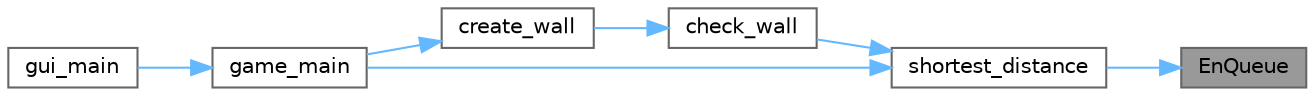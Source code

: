 digraph "EnQueue"
{
 // LATEX_PDF_SIZE
  bgcolor="transparent";
  edge [fontname=Helvetica,fontsize=10,labelfontname=Helvetica,labelfontsize=10];
  node [fontname=Helvetica,fontsize=10,shape=box,height=0.2,width=0.4];
  rankdir="RL";
  Node1 [id="Node000001",label="EnQueue",height=0.2,width=0.4,color="gray40", fillcolor="grey60", style="filled", fontcolor="black",tooltip="エンキュー"];
  Node1 -> Node2 [id="edge1_Node000001_Node000002",dir="back",color="steelblue1",style="solid",tooltip=" "];
  Node2 [id="Node000002",label="shortest_distance",height=0.2,width=0.4,color="grey40", fillcolor="white", style="filled",URL="$wall_8c.html#ac915aa839568c9cdcf2e174854ca8108",tooltip="現在のプレイヤーの位置からゴールまでの最短距離を探索"];
  Node2 -> Node3 [id="edge2_Node000002_Node000003",dir="back",color="steelblue1",style="solid",tooltip=" "];
  Node3 [id="Node000003",label="check_wall",height=0.2,width=0.4,color="grey40", fillcolor="white", style="filled",URL="$wall_8c.html#a7421fa21a9c825f11310d7b8103a8f3f",tooltip="壁の設置の仕方が問題ないか判定"];
  Node3 -> Node4 [id="edge3_Node000003_Node000004",dir="back",color="steelblue1",style="solid",tooltip=" "];
  Node4 [id="Node000004",label="create_wall",height=0.2,width=0.4,color="grey40", fillcolor="white", style="filled",URL="$game_8c.html#aa87725c2189bc2de03543ba29d6bdff2",tooltip="壁を設置"];
  Node4 -> Node5 [id="edge4_Node000004_Node000005",dir="back",color="steelblue1",style="solid",tooltip=" "];
  Node5 [id="Node000005",label="game_main",height=0.2,width=0.4,color="grey40", fillcolor="white", style="filled",URL="$game_8c.html#a441d4f282398c2c2cfe4d27151ef2d0d",tooltip="ゲーム進行関数（メイン）"];
  Node5 -> Node6 [id="edge5_Node000005_Node000006",dir="back",color="steelblue1",style="solid",tooltip=" "];
  Node6 [id="Node000006",label="gui_main",height=0.2,width=0.4,color="grey40", fillcolor="white", style="filled",URL="$gui_8c.html#a0535b8637187c8866effe4f7369f8d40",tooltip="ゲームを進める関数"];
  Node2 -> Node5 [id="edge6_Node000002_Node000005",dir="back",color="steelblue1",style="solid",tooltip=" "];
}
